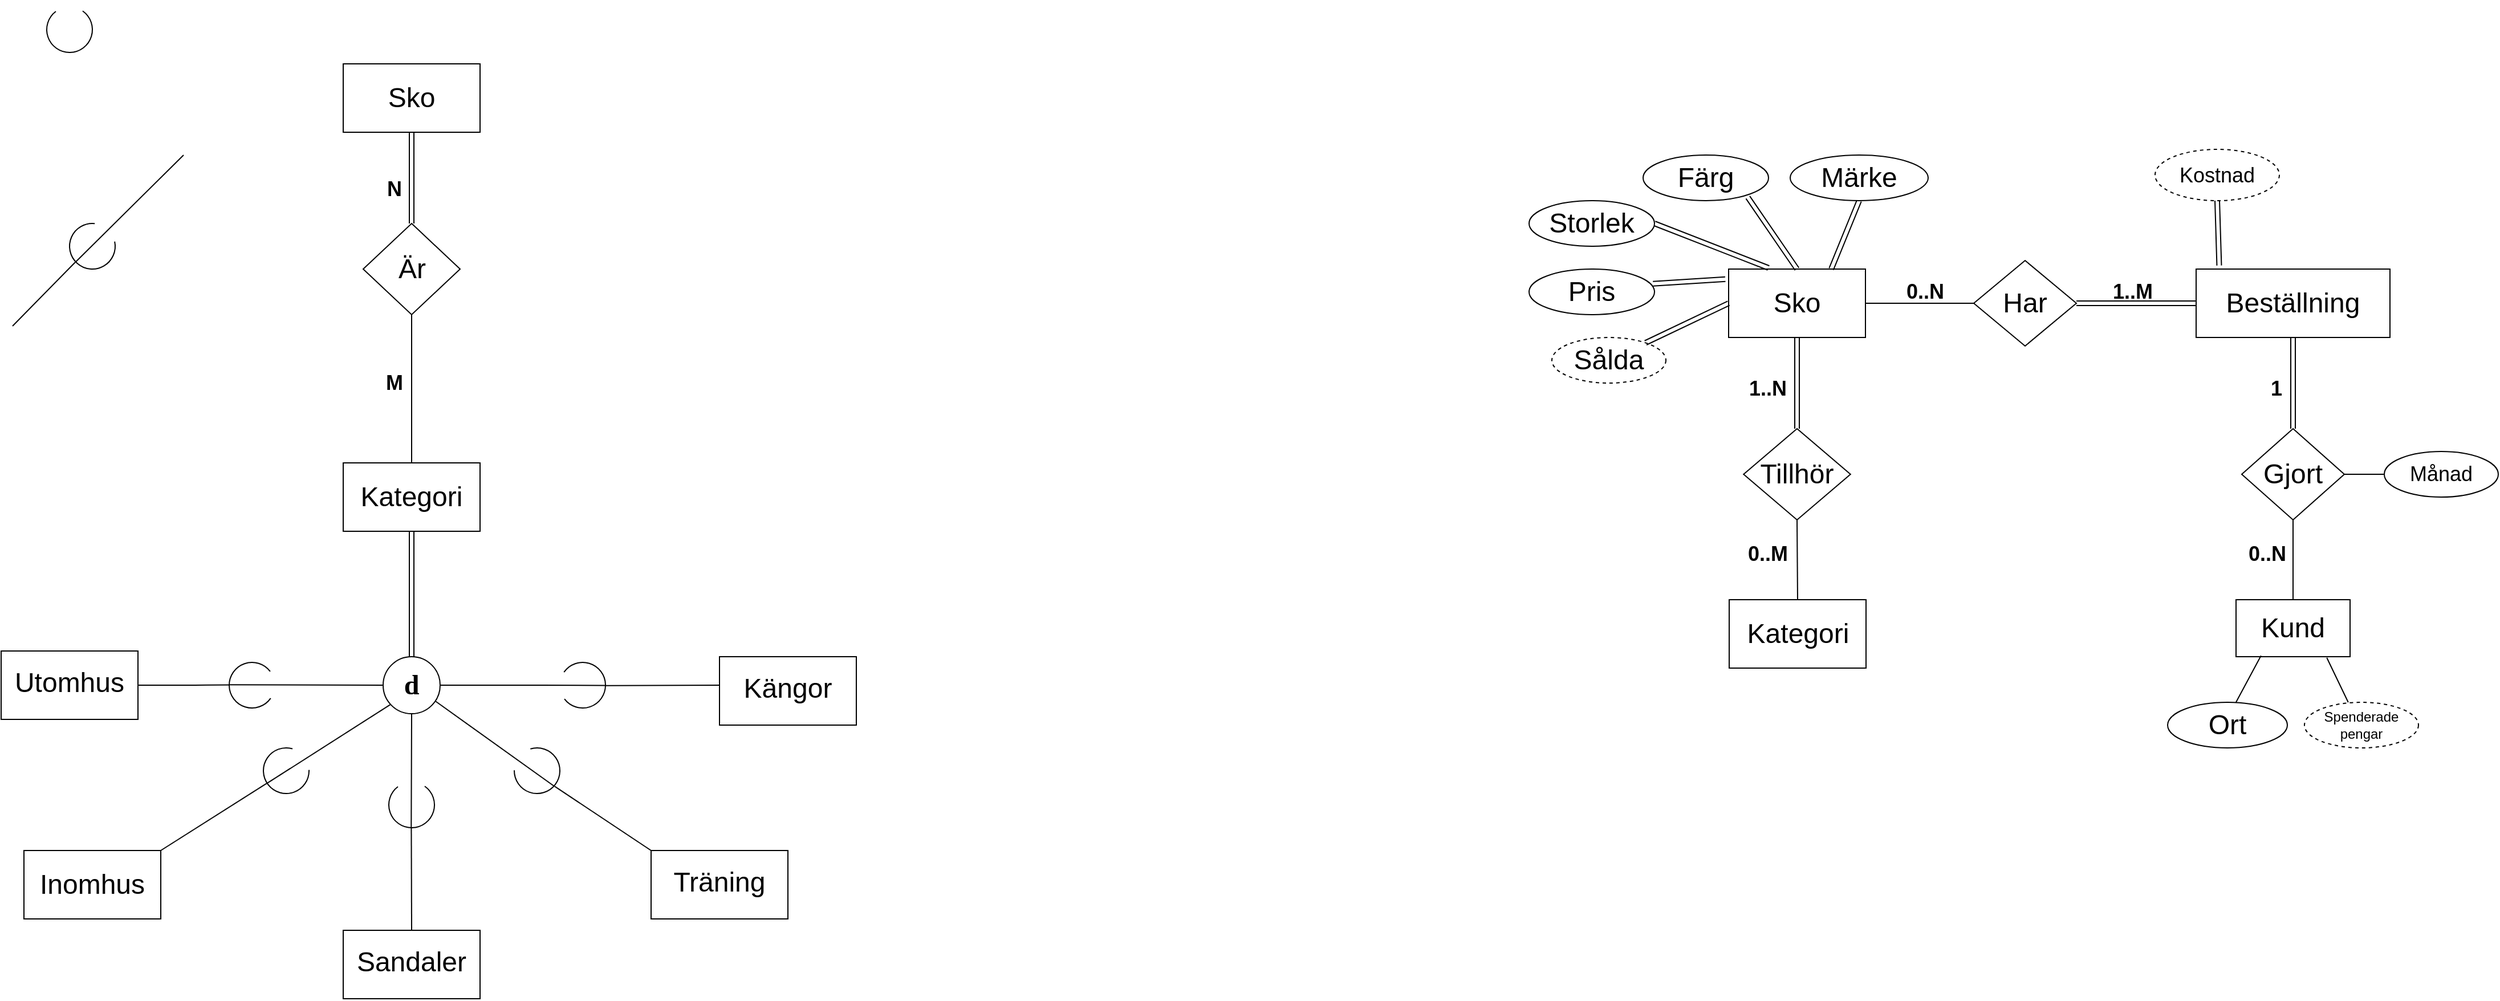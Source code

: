 <mxfile version="14.4.2" type="github">
  <diagram id="R2lEEEUBdFMjLlhIrx00" name="Page-1">
    <mxGraphModel dx="1155" dy="660" grid="1" gridSize="10" guides="1" tooltips="1" connect="1" arrows="1" fold="1" page="1" pageScale="1" pageWidth="850" pageHeight="1100" math="0" shadow="0" extFonts="Permanent Marker^https://fonts.googleapis.com/css?family=Permanent+Marker">
      <root>
        <mxCell id="0" />
        <mxCell id="1" parent="0" />
        <mxCell id="HfCs5Erz4kINuEijR7L9-4" style="edgeStyle=orthogonalEdgeStyle;rounded=0;orthogonalLoop=1;jettySize=auto;html=1;exitX=0.5;exitY=1;exitDx=0;exitDy=0;entryX=0.5;entryY=0;entryDx=0;entryDy=0;shape=link;" parent="1" source="HfCs5Erz4kINuEijR7L9-1" target="HfCs5Erz4kINuEijR7L9-2" edge="1">
          <mxGeometry relative="1" as="geometry" />
        </mxCell>
        <mxCell id="HfCs5Erz4kINuEijR7L9-1" value="&lt;font style=&quot;font-size: 24px&quot;&gt;Sko&lt;/font&gt;" style="rounded=0;whiteSpace=wrap;html=1;" parent="1" vertex="1">
          <mxGeometry x="350" y="110" width="120" height="60" as="geometry" />
        </mxCell>
        <mxCell id="HfCs5Erz4kINuEijR7L9-2" value="&lt;font style=&quot;font-size: 24px&quot;&gt;Är&lt;/font&gt;" style="rhombus;whiteSpace=wrap;html=1;" parent="1" vertex="1">
          <mxGeometry x="367.5" y="250" width="85" height="80" as="geometry" />
        </mxCell>
        <mxCell id="HfCs5Erz4kINuEijR7L9-18" style="edgeStyle=orthogonalEdgeStyle;shape=link;rounded=0;orthogonalLoop=1;jettySize=auto;html=1;exitX=0.5;exitY=1;exitDx=0;exitDy=0;entryX=0.5;entryY=0;entryDx=0;entryDy=0;" parent="1" source="HfCs5Erz4kINuEijR7L9-3" target="HfCs5Erz4kINuEijR7L9-17" edge="1">
          <mxGeometry relative="1" as="geometry" />
        </mxCell>
        <mxCell id="HfCs5Erz4kINuEijR7L9-3" value="&lt;font style=&quot;font-size: 24px&quot;&gt;Kategori&lt;/font&gt;" style="rounded=0;whiteSpace=wrap;html=1;" parent="1" vertex="1">
          <mxGeometry x="350" y="460" width="120" height="60" as="geometry" />
        </mxCell>
        <mxCell id="HfCs5Erz4kINuEijR7L9-5" value="" style="endArrow=none;html=1;entryX=0.5;entryY=1;entryDx=0;entryDy=0;exitX=0.5;exitY=0;exitDx=0;exitDy=0;" parent="1" source="HfCs5Erz4kINuEijR7L9-3" target="HfCs5Erz4kINuEijR7L9-2" edge="1">
          <mxGeometry width="50" height="50" relative="1" as="geometry">
            <mxPoint x="280" y="500" as="sourcePoint" />
            <mxPoint x="330" y="450" as="targetPoint" />
          </mxGeometry>
        </mxCell>
        <mxCell id="HfCs5Erz4kINuEijR7L9-8" value="&lt;font style=&quot;font-size: 18px&quot;&gt;&lt;b&gt;N&lt;/b&gt;&lt;/font&gt;" style="text;html=1;strokeColor=none;fillColor=none;align=center;verticalAlign=middle;whiteSpace=wrap;rounded=0;" parent="1" vertex="1">
          <mxGeometry x="380" y="210" width="30" height="20" as="geometry" />
        </mxCell>
        <mxCell id="HfCs5Erz4kINuEijR7L9-9" value="&lt;font style=&quot;font-size: 18px&quot;&gt;&lt;b&gt;M&lt;/b&gt;&lt;/font&gt;" style="text;html=1;strokeColor=none;fillColor=none;align=center;verticalAlign=middle;whiteSpace=wrap;rounded=0;" parent="1" vertex="1">
          <mxGeometry x="380" y="380" width="30" height="20" as="geometry" />
        </mxCell>
        <mxCell id="HfCs5Erz4kINuEijR7L9-10" value="" style="verticalLabelPosition=bottom;verticalAlign=top;html=1;shape=mxgraph.basic.arc;startAngle=0.3;endAngle=0.1;rotation=287;direction=south;" parent="1" vertex="1">
          <mxGeometry x="250" y="635" width="40" height="40" as="geometry" />
        </mxCell>
        <mxCell id="HfCs5Erz4kINuEijR7L9-11" value="" style="verticalLabelPosition=bottom;verticalAlign=top;html=1;shape=mxgraph.basic.arc;startAngle=0.3;endAngle=0.1;rotation=287;" parent="1" vertex="1">
          <mxGeometry x="90.004" y="60.004" width="40" height="40" as="geometry" />
        </mxCell>
        <mxCell id="HfCs5Erz4kINuEijR7L9-12" value="" style="endArrow=none;html=1;exitX=0.021;exitY=0.639;exitDx=0;exitDy=0;exitPerimeter=0;entryX=1;entryY=0.5;entryDx=0;entryDy=0;" parent="1" source="HfCs5Erz4kINuEijR7L9-10" target="HfCs5Erz4kINuEijR7L9-31" edge="1">
          <mxGeometry width="50" height="50" relative="1" as="geometry">
            <mxPoint x="310" y="800" as="sourcePoint" />
            <mxPoint x="170" y="655" as="targetPoint" />
            <Array as="points">
              <mxPoint x="220" y="655" />
            </Array>
          </mxGeometry>
        </mxCell>
        <mxCell id="HfCs5Erz4kINuEijR7L9-13" value="" style="endArrow=none;html=1;entryX=0.032;entryY=0.634;entryDx=0;entryDy=0;entryPerimeter=0;exitX=0;exitY=0.5;exitDx=0;exitDy=0;" parent="1" source="HfCs5Erz4kINuEijR7L9-17" target="HfCs5Erz4kINuEijR7L9-10" edge="1">
          <mxGeometry width="50" height="50" relative="1" as="geometry">
            <mxPoint x="350" y="730" as="sourcePoint" />
            <mxPoint x="290" y="700" as="targetPoint" />
          </mxGeometry>
        </mxCell>
        <mxCell id="HfCs5Erz4kINuEijR7L9-14" value="" style="verticalLabelPosition=bottom;verticalAlign=top;html=1;shape=mxgraph.basic.arc;startAngle=0.3;endAngle=0.1;rotation=287;" parent="1" vertex="1">
          <mxGeometry x="390.004" y="740.004" width="40" height="40" as="geometry" />
        </mxCell>
        <mxCell id="HfCs5Erz4kINuEijR7L9-15" value="" style="endArrow=none;html=1;entryX=0.021;entryY=0.639;entryDx=0;entryDy=0;entryPerimeter=0;exitX=0.5;exitY=0;exitDx=0;exitDy=0;" parent="1" source="HfCs5Erz4kINuEijR7L9-33" target="HfCs5Erz4kINuEijR7L9-14" edge="1">
          <mxGeometry width="50" height="50" relative="1" as="geometry">
            <mxPoint x="410.004" y="864.974" as="sourcePoint" />
            <mxPoint x="430.004" y="844.974" as="targetPoint" />
          </mxGeometry>
        </mxCell>
        <mxCell id="HfCs5Erz4kINuEijR7L9-16" value="" style="endArrow=none;html=1;exitX=0.032;exitY=0.634;exitDx=0;exitDy=0;exitPerimeter=0;entryX=0.5;entryY=1;entryDx=0;entryDy=0;" parent="1" source="HfCs5Erz4kINuEijR7L9-14" target="HfCs5Erz4kINuEijR7L9-17" edge="1">
          <mxGeometry width="50" height="50" relative="1" as="geometry">
            <mxPoint x="410.004" y="740.004" as="sourcePoint" />
            <mxPoint x="410.004" y="690.004" as="targetPoint" />
          </mxGeometry>
        </mxCell>
        <mxCell id="HfCs5Erz4kINuEijR7L9-17" value="&lt;font style=&quot;font-size: 24px&quot; data-font-src=&quot;https://fonts.googleapis.com/css?family=Permanent+Marker&quot; face=&quot;Georgia&quot;&gt;&lt;b&gt;d&lt;/b&gt;&lt;/font&gt;" style="ellipse;whiteSpace=wrap;html=1;aspect=fixed;" parent="1" vertex="1">
          <mxGeometry x="385" y="630" width="50" height="50" as="geometry" />
        </mxCell>
        <mxCell id="HfCs5Erz4kINuEijR7L9-19" value="" style="verticalLabelPosition=bottom;verticalAlign=top;html=1;shape=mxgraph.basic.arc;startAngle=0.3;endAngle=0.1;rotation=287;direction=north;" parent="1" vertex="1">
          <mxGeometry x="540.004" y="635.004" width="40" height="40" as="geometry" />
        </mxCell>
        <mxCell id="HfCs5Erz4kINuEijR7L9-20" value="" style="endArrow=none;html=1;exitX=0.021;exitY=0.639;exitDx=0;exitDy=0;exitPerimeter=0;entryX=1;entryY=0.5;entryDx=0;entryDy=0;" parent="1" source="HfCs5Erz4kINuEijR7L9-19" target="HfCs5Erz4kINuEijR7L9-17" edge="1">
          <mxGeometry width="50" height="50" relative="1" as="geometry">
            <mxPoint x="604.974" y="799.974" as="sourcePoint" />
            <mxPoint x="494.974" y="654.974" as="targetPoint" />
            <Array as="points">
              <mxPoint x="514.974" y="654.974" />
            </Array>
          </mxGeometry>
        </mxCell>
        <mxCell id="HfCs5Erz4kINuEijR7L9-21" value="" style="endArrow=none;html=1;entryX=0.032;entryY=0.634;entryDx=0;entryDy=0;entryPerimeter=0;exitX=-0.004;exitY=0.416;exitDx=0;exitDy=0;exitPerimeter=0;" parent="1" source="HfCs5Erz4kINuEijR7L9-35" target="HfCs5Erz4kINuEijR7L9-19" edge="1">
          <mxGeometry width="50" height="50" relative="1" as="geometry">
            <mxPoint x="679.974" y="654.974" as="sourcePoint" />
            <mxPoint x="584.974" y="699.974" as="targetPoint" />
          </mxGeometry>
        </mxCell>
        <mxCell id="HfCs5Erz4kINuEijR7L9-22" value="" style="verticalLabelPosition=bottom;verticalAlign=top;html=1;shape=mxgraph.basic.arc;startAngle=0.3;endAngle=0.1;rotation=-30;" parent="1" vertex="1">
          <mxGeometry x="110.004" y="250.004" width="40" height="40" as="geometry" />
        </mxCell>
        <mxCell id="HfCs5Erz4kINuEijR7L9-23" value="" style="endArrow=none;html=1;entryX=0;entryY=0.615;entryDx=0;entryDy=0;entryPerimeter=0;" parent="1" target="HfCs5Erz4kINuEijR7L9-22" edge="1">
          <mxGeometry width="50" height="50" relative="1" as="geometry">
            <mxPoint x="60" y="340" as="sourcePoint" />
            <mxPoint x="110" y="290" as="targetPoint" />
          </mxGeometry>
        </mxCell>
        <mxCell id="HfCs5Erz4kINuEijR7L9-24" value="" style="endArrow=none;html=1;exitX=-0.002;exitY=0.619;exitDx=0;exitDy=0;exitPerimeter=0;" parent="1" source="HfCs5Erz4kINuEijR7L9-22" edge="1">
          <mxGeometry width="50" height="50" relative="1" as="geometry">
            <mxPoint x="160" y="230" as="sourcePoint" />
            <mxPoint x="210" y="190" as="targetPoint" />
          </mxGeometry>
        </mxCell>
        <mxCell id="HfCs5Erz4kINuEijR7L9-25" value="" style="verticalLabelPosition=bottom;verticalAlign=top;html=1;shape=mxgraph.basic.arc;startAngle=0.3;endAngle=0.1;rotation=-20;" parent="1" vertex="1">
          <mxGeometry x="280.001" y="710.001" width="40" height="40" as="geometry" />
        </mxCell>
        <mxCell id="HfCs5Erz4kINuEijR7L9-26" value="" style="endArrow=none;html=1;entryX=0;entryY=0.615;entryDx=0;entryDy=0;entryPerimeter=0;exitX=1;exitY=0;exitDx=0;exitDy=0;" parent="1" source="HfCs5Erz4kINuEijR7L9-32" target="HfCs5Erz4kINuEijR7L9-25" edge="1">
          <mxGeometry width="50" height="50" relative="1" as="geometry">
            <mxPoint x="190" y="800" as="sourcePoint" />
            <mxPoint x="247.317" y="787.317" as="targetPoint" />
          </mxGeometry>
        </mxCell>
        <mxCell id="HfCs5Erz4kINuEijR7L9-27" value="" style="endArrow=none;html=1;exitX=-0.002;exitY=0.619;exitDx=0;exitDy=0;exitPerimeter=0;entryX=0.125;entryY=0.841;entryDx=0;entryDy=0;entryPerimeter=0;" parent="1" source="HfCs5Erz4kINuEijR7L9-25" target="HfCs5Erz4kINuEijR7L9-17" edge="1">
          <mxGeometry width="50" height="50" relative="1" as="geometry">
            <mxPoint x="297.317" y="727.317" as="sourcePoint" />
            <mxPoint x="347.317" y="687.317" as="targetPoint" />
          </mxGeometry>
        </mxCell>
        <mxCell id="HfCs5Erz4kINuEijR7L9-28" value="" style="verticalLabelPosition=bottom;verticalAlign=top;html=1;shape=mxgraph.basic.arc;startAngle=0.3;endAngle=0.1;rotation=-35;direction=north;" parent="1" vertex="1">
          <mxGeometry x="500.004" y="710.004" width="40" height="40" as="geometry" />
        </mxCell>
        <mxCell id="HfCs5Erz4kINuEijR7L9-29" value="" style="endArrow=none;html=1;entryX=0.914;entryY=0.778;entryDx=0;entryDy=0;entryPerimeter=0;exitX=0;exitY=0.615;exitDx=0;exitDy=0;exitPerimeter=0;" parent="1" source="HfCs5Erz4kINuEijR7L9-28" target="HfCs5Erz4kINuEijR7L9-17" edge="1">
          <mxGeometry width="50" height="50" relative="1" as="geometry">
            <mxPoint x="582.951" y="862.951" as="sourcePoint" />
            <mxPoint x="525.634" y="875.634" as="targetPoint" />
          </mxGeometry>
        </mxCell>
        <mxCell id="HfCs5Erz4kINuEijR7L9-30" value="" style="endArrow=none;html=1;entryX=-0.002;entryY=0.619;entryDx=0;entryDy=0;entryPerimeter=0;exitX=0;exitY=0;exitDx=0;exitDy=0;" parent="1" source="HfCs5Erz4kINuEijR7L9-34" target="HfCs5Erz4kINuEijR7L9-28" edge="1">
          <mxGeometry width="50" height="50" relative="1" as="geometry">
            <mxPoint x="620" y="800" as="sourcePoint" />
            <mxPoint x="632.951" y="802.951" as="targetPoint" />
          </mxGeometry>
        </mxCell>
        <mxCell id="HfCs5Erz4kINuEijR7L9-31" value="&lt;span style=&quot;line-height: 115%&quot;&gt;&lt;font style=&quot;font-size: 24px&quot;&gt;Utomhus&lt;/font&gt;&lt;/span&gt;" style="rounded=0;whiteSpace=wrap;html=1;" parent="1" vertex="1">
          <mxGeometry x="50" y="625" width="120" height="60" as="geometry" />
        </mxCell>
        <mxCell id="HfCs5Erz4kINuEijR7L9-32" value="&lt;span style=&quot;font-size: 24px&quot;&gt;Inomhus&lt;/span&gt;" style="rounded=0;whiteSpace=wrap;html=1;" parent="1" vertex="1">
          <mxGeometry x="70" y="800" width="120" height="60" as="geometry" />
        </mxCell>
        <mxCell id="HfCs5Erz4kINuEijR7L9-33" value="&lt;span style=&quot;line-height: 115%&quot;&gt;&lt;font style=&quot;font-size: 24px&quot;&gt;Sandaler&lt;/font&gt;&lt;/span&gt;" style="rounded=0;whiteSpace=wrap;html=1;" parent="1" vertex="1">
          <mxGeometry x="350" y="870" width="120" height="60" as="geometry" />
        </mxCell>
        <mxCell id="HfCs5Erz4kINuEijR7L9-34" value="&lt;span style=&quot;line-height: 115%&quot;&gt;&lt;font style=&quot;font-size: 24px&quot;&gt;Träning&lt;/font&gt;&lt;/span&gt;" style="rounded=0;whiteSpace=wrap;html=1;" parent="1" vertex="1">
          <mxGeometry x="620" y="800" width="120" height="60" as="geometry" />
        </mxCell>
        <mxCell id="HfCs5Erz4kINuEijR7L9-35" value="&lt;span style=&quot;line-height: 115%&quot;&gt;&lt;font style=&quot;font-size: 24px&quot;&gt;Kängor&lt;/font&gt;&lt;/span&gt;" style="rounded=0;whiteSpace=wrap;html=1;" parent="1" vertex="1">
          <mxGeometry x="680" y="630" width="120" height="60" as="geometry" />
        </mxCell>
        <mxCell id="O-Rrw1qbXzoUmUECSiZ4-1" style="rounded=0;orthogonalLoop=1;jettySize=auto;html=1;exitX=0.5;exitY=1;exitDx=0;exitDy=0;entryX=0.5;entryY=0;entryDx=0;entryDy=0;shape=link;" edge="1" source="O-Rrw1qbXzoUmUECSiZ4-2" target="O-Rrw1qbXzoUmUECSiZ4-3" parent="1">
          <mxGeometry relative="1" as="geometry" />
        </mxCell>
        <mxCell id="O-Rrw1qbXzoUmUECSiZ4-2" value="&lt;font style=&quot;font-size: 24px&quot;&gt;Sko&lt;/font&gt;" style="rounded=0;whiteSpace=wrap;html=1;" vertex="1" parent="1">
          <mxGeometry x="1565" y="290" width="120" height="60" as="geometry" />
        </mxCell>
        <mxCell id="O-Rrw1qbXzoUmUECSiZ4-3" value="&lt;font style=&quot;font-size: 24px&quot;&gt;Tillhör&lt;/font&gt;" style="rhombus;whiteSpace=wrap;html=1;" vertex="1" parent="1">
          <mxGeometry x="1578.13" y="430" width="93.75" height="80" as="geometry" />
        </mxCell>
        <mxCell id="O-Rrw1qbXzoUmUECSiZ4-5" value="&lt;font style=&quot;font-size: 24px&quot;&gt;Kategori&lt;/font&gt;" style="rounded=0;whiteSpace=wrap;html=1;" vertex="1" parent="1">
          <mxGeometry x="1565.5" y="580" width="120" height="60" as="geometry" />
        </mxCell>
        <mxCell id="O-Rrw1qbXzoUmUECSiZ4-6" value="" style="endArrow=none;html=1;entryX=0.5;entryY=1;entryDx=0;entryDy=0;exitX=0.5;exitY=0;exitDx=0;exitDy=0;" edge="1" source="O-Rrw1qbXzoUmUECSiZ4-5" target="O-Rrw1qbXzoUmUECSiZ4-3" parent="1">
          <mxGeometry width="50" height="50" relative="1" as="geometry">
            <mxPoint x="1495" y="680" as="sourcePoint" />
            <mxPoint x="1545" y="630" as="targetPoint" />
          </mxGeometry>
        </mxCell>
        <mxCell id="O-Rrw1qbXzoUmUECSiZ4-7" value="&lt;font style=&quot;font-size: 18px&quot;&gt;&lt;b&gt;1..N&lt;/b&gt;&lt;/font&gt;" style="text;html=1;strokeColor=none;fillColor=none;align=center;verticalAlign=middle;whiteSpace=wrap;rounded=0;" vertex="1" parent="1">
          <mxGeometry x="1580" y="385" width="39" height="20" as="geometry" />
        </mxCell>
        <mxCell id="O-Rrw1qbXzoUmUECSiZ4-8" value="&lt;font style=&quot;font-size: 18px&quot;&gt;&lt;b&gt;0..M&lt;/b&gt;&lt;/font&gt;" style="text;html=1;strokeColor=none;fillColor=none;align=center;verticalAlign=middle;whiteSpace=wrap;rounded=0;" vertex="1" parent="1">
          <mxGeometry x="1572" y="530" width="55" height="20" as="geometry" />
        </mxCell>
        <mxCell id="O-Rrw1qbXzoUmUECSiZ4-37" style="shape=link;rounded=0;orthogonalLoop=1;jettySize=auto;html=1;exitX=0.988;exitY=0.321;exitDx=0;exitDy=0;entryX=-0.024;entryY=0.148;entryDx=0;entryDy=0;entryPerimeter=0;exitPerimeter=0;" edge="1" parent="1" source="O-Rrw1qbXzoUmUECSiZ4-32" target="O-Rrw1qbXzoUmUECSiZ4-2">
          <mxGeometry relative="1" as="geometry" />
        </mxCell>
        <mxCell id="O-Rrw1qbXzoUmUECSiZ4-32" value="&lt;font style=&quot;font-size: 24px&quot;&gt;Pris&lt;/font&gt;" style="ellipse;whiteSpace=wrap;html=1;" vertex="1" parent="1">
          <mxGeometry x="1390" y="290" width="110" height="40" as="geometry" />
        </mxCell>
        <mxCell id="O-Rrw1qbXzoUmUECSiZ4-35" style="rounded=0;orthogonalLoop=1;jettySize=auto;html=1;exitX=0.835;exitY=0.926;exitDx=0;exitDy=0;shape=link;entryX=0.5;entryY=0;entryDx=0;entryDy=0;exitPerimeter=0;" edge="1" source="O-Rrw1qbXzoUmUECSiZ4-36" parent="1" target="O-Rrw1qbXzoUmUECSiZ4-2">
          <mxGeometry relative="1" as="geometry">
            <mxPoint x="1590" y="289" as="targetPoint" />
          </mxGeometry>
        </mxCell>
        <mxCell id="O-Rrw1qbXzoUmUECSiZ4-36" value="&lt;font style=&quot;font-size: 24px&quot;&gt;Färg&lt;/font&gt;" style="ellipse;whiteSpace=wrap;html=1;" vertex="1" parent="1">
          <mxGeometry x="1490" y="190" width="110" height="40" as="geometry" />
        </mxCell>
        <mxCell id="O-Rrw1qbXzoUmUECSiZ4-41" style="edgeStyle=none;shape=link;rounded=0;orthogonalLoop=1;jettySize=auto;html=1;exitX=1;exitY=0.5;exitDx=0;exitDy=0;" edge="1" parent="1" source="O-Rrw1qbXzoUmUECSiZ4-40">
          <mxGeometry relative="1" as="geometry">
            <mxPoint x="1600" y="289" as="targetPoint" />
          </mxGeometry>
        </mxCell>
        <mxCell id="O-Rrw1qbXzoUmUECSiZ4-40" value="&lt;font style=&quot;font-size: 24px&quot;&gt;Storlek&lt;/font&gt;" style="ellipse;whiteSpace=wrap;html=1;" vertex="1" parent="1">
          <mxGeometry x="1390" y="230" width="110" height="40" as="geometry" />
        </mxCell>
        <mxCell id="O-Rrw1qbXzoUmUECSiZ4-43" style="edgeStyle=none;shape=link;rounded=0;orthogonalLoop=1;jettySize=auto;html=1;exitX=0.5;exitY=1;exitDx=0;exitDy=0;entryX=0.75;entryY=0;entryDx=0;entryDy=0;" edge="1" parent="1" source="O-Rrw1qbXzoUmUECSiZ4-42" target="O-Rrw1qbXzoUmUECSiZ4-2">
          <mxGeometry relative="1" as="geometry">
            <mxPoint x="1630" y="288" as="targetPoint" />
          </mxGeometry>
        </mxCell>
        <mxCell id="O-Rrw1qbXzoUmUECSiZ4-42" value="&lt;font style=&quot;font-size: 24px&quot;&gt;Märke&lt;/font&gt;" style="ellipse;whiteSpace=wrap;html=1;" vertex="1" parent="1">
          <mxGeometry x="1619" y="190" width="121" height="40" as="geometry" />
        </mxCell>
        <mxCell id="O-Rrw1qbXzoUmUECSiZ4-50" value="&lt;font style=&quot;font-size: 24px&quot;&gt;Beställning&lt;/font&gt;" style="rounded=0;whiteSpace=wrap;html=1;" vertex="1" parent="1">
          <mxGeometry x="1975" y="290" width="170" height="60" as="geometry" />
        </mxCell>
        <mxCell id="O-Rrw1qbXzoUmUECSiZ4-53" value="&lt;font style=&quot;font-size: 24px&quot;&gt;Har&lt;/font&gt;" style="rhombus;whiteSpace=wrap;html=1;" vertex="1" parent="1">
          <mxGeometry x="1780" y="282.5" width="90" height="75" as="geometry" />
        </mxCell>
        <mxCell id="O-Rrw1qbXzoUmUECSiZ4-54" value="" style="endArrow=none;html=1;entryX=1;entryY=0.5;entryDx=0;entryDy=0;shape=link;" edge="1" target="O-Rrw1qbXzoUmUECSiZ4-53" parent="1">
          <mxGeometry width="50" height="50" relative="1" as="geometry">
            <mxPoint x="1975" y="320" as="sourcePoint" />
            <mxPoint x="2078.75" y="460" as="targetPoint" />
          </mxGeometry>
        </mxCell>
        <mxCell id="O-Rrw1qbXzoUmUECSiZ4-55" value="&lt;font style=&quot;font-size: 18px&quot;&gt;&lt;b&gt;1..M&lt;/b&gt;&lt;/font&gt;" style="text;html=1;strokeColor=none;fillColor=none;align=center;verticalAlign=middle;whiteSpace=wrap;rounded=0;" vertex="1" parent="1">
          <mxGeometry x="1900" y="300" width="39" height="20" as="geometry" />
        </mxCell>
        <mxCell id="O-Rrw1qbXzoUmUECSiZ4-56" value="&lt;font style=&quot;font-size: 18px&quot;&gt;&lt;b&gt;0..N&lt;/b&gt;&lt;/font&gt;" style="text;html=1;strokeColor=none;fillColor=none;align=center;verticalAlign=middle;whiteSpace=wrap;rounded=0;" vertex="1" parent="1">
          <mxGeometry x="1710" y="300" width="55" height="20" as="geometry" />
        </mxCell>
        <mxCell id="O-Rrw1qbXzoUmUECSiZ4-58" value="" style="endArrow=none;html=1;exitX=1;exitY=0.5;exitDx=0;exitDy=0;entryX=0;entryY=0.5;entryDx=0;entryDy=0;" edge="1" parent="1" source="O-Rrw1qbXzoUmUECSiZ4-2" target="O-Rrw1qbXzoUmUECSiZ4-53">
          <mxGeometry width="50" height="50" relative="1" as="geometry">
            <mxPoint x="1830" y="580" as="sourcePoint" />
            <mxPoint x="1843" y="435" as="targetPoint" />
          </mxGeometry>
        </mxCell>
        <mxCell id="O-Rrw1qbXzoUmUECSiZ4-61" value="&lt;font style=&quot;font-size: 18px&quot;&gt;Kostnad&lt;/font&gt;" style="ellipse;whiteSpace=wrap;html=1;align=center;dashed=1;" vertex="1" parent="1">
          <mxGeometry x="1939" y="185" width="109" height="45" as="geometry" />
        </mxCell>
        <mxCell id="O-Rrw1qbXzoUmUECSiZ4-62" value="" style="endArrow=none;html=1;entryX=0.5;entryY=1;entryDx=0;entryDy=0;exitX=0.119;exitY=-0.052;exitDx=0;exitDy=0;shape=link;exitPerimeter=0;" edge="1" parent="1" source="O-Rrw1qbXzoUmUECSiZ4-50" target="O-Rrw1qbXzoUmUECSiZ4-61">
          <mxGeometry width="50" height="50" relative="1" as="geometry">
            <mxPoint x="2110" y="550" as="sourcePoint" />
            <mxPoint x="2160" y="500" as="targetPoint" />
          </mxGeometry>
        </mxCell>
        <mxCell id="O-Rrw1qbXzoUmUECSiZ4-66" value="&lt;font style=&quot;font-size: 24px&quot;&gt;Gjort&lt;/font&gt;" style="rhombus;whiteSpace=wrap;html=1;" vertex="1" parent="1">
          <mxGeometry x="2015" y="430" width="90" height="80" as="geometry" />
        </mxCell>
        <mxCell id="O-Rrw1qbXzoUmUECSiZ4-67" value="" style="endArrow=none;html=1;entryX=0.5;entryY=1;entryDx=0;entryDy=0;shape=link;" edge="1" parent="1" source="O-Rrw1qbXzoUmUECSiZ4-66" target="O-Rrw1qbXzoUmUECSiZ4-50">
          <mxGeometry width="50" height="50" relative="1" as="geometry">
            <mxPoint x="2020" y="430" as="sourcePoint" />
            <mxPoint x="2070" y="380" as="targetPoint" />
          </mxGeometry>
        </mxCell>
        <mxCell id="O-Rrw1qbXzoUmUECSiZ4-68" value="&lt;span style=&quot;font-size: 18px&quot;&gt;&lt;b&gt;1&lt;/b&gt;&lt;/span&gt;" style="text;html=1;strokeColor=none;fillColor=none;align=center;verticalAlign=middle;whiteSpace=wrap;rounded=0;" vertex="1" parent="1">
          <mxGeometry x="2028" y="385" width="35" height="20" as="geometry" />
        </mxCell>
        <mxCell id="O-Rrw1qbXzoUmUECSiZ4-69" value="" style="endArrow=none;html=1;entryX=0.5;entryY=1;entryDx=0;entryDy=0;exitX=0.5;exitY=0;exitDx=0;exitDy=0;" edge="1" parent="1" source="O-Rrw1qbXzoUmUECSiZ4-70" target="O-Rrw1qbXzoUmUECSiZ4-66">
          <mxGeometry width="50" height="50" relative="1" as="geometry">
            <mxPoint x="2060" y="620" as="sourcePoint" />
            <mxPoint x="2100" y="570" as="targetPoint" />
          </mxGeometry>
        </mxCell>
        <mxCell id="O-Rrw1qbXzoUmUECSiZ4-70" value="&lt;font style=&quot;font-size: 24px&quot;&gt;Kund&lt;/font&gt;" style="rounded=0;whiteSpace=wrap;html=1;" vertex="1" parent="1">
          <mxGeometry x="2010" y="580" width="100" height="50" as="geometry" />
        </mxCell>
        <mxCell id="O-Rrw1qbXzoUmUECSiZ4-71" value="&lt;font style=&quot;font-size: 18px&quot;&gt;&lt;b&gt;0..N&lt;/b&gt;&lt;/font&gt;" style="text;html=1;strokeColor=none;fillColor=none;align=center;verticalAlign=middle;whiteSpace=wrap;rounded=0;" vertex="1" parent="1">
          <mxGeometry x="2015" y="530" width="45" height="20" as="geometry" />
        </mxCell>
        <mxCell id="O-Rrw1qbXzoUmUECSiZ4-72" value="&lt;font style=&quot;font-size: 24px&quot;&gt;Ort&lt;/font&gt;" style="ellipse;whiteSpace=wrap;html=1;" vertex="1" parent="1">
          <mxGeometry x="1950" y="670" width="105" height="40" as="geometry" />
        </mxCell>
        <mxCell id="O-Rrw1qbXzoUmUECSiZ4-74" value="" style="endArrow=none;html=1;entryX=0.219;entryY=0.983;entryDx=0;entryDy=0;exitX=0.571;exitY=0;exitDx=0;exitDy=0;entryPerimeter=0;exitPerimeter=0;" edge="1" parent="1" source="O-Rrw1qbXzoUmUECSiZ4-72" target="O-Rrw1qbXzoUmUECSiZ4-70">
          <mxGeometry width="50" height="50" relative="1" as="geometry">
            <mxPoint x="1890" y="540" as="sourcePoint" />
            <mxPoint x="1940" y="490" as="targetPoint" />
          </mxGeometry>
        </mxCell>
        <mxCell id="O-Rrw1qbXzoUmUECSiZ4-75" value="&lt;font style=&quot;font-size: 12px&quot;&gt;Spenderade pengar&lt;/font&gt;" style="ellipse;whiteSpace=wrap;html=1;align=center;dashed=1;" vertex="1" parent="1">
          <mxGeometry x="2070" y="670" width="100" height="40" as="geometry" />
        </mxCell>
        <mxCell id="O-Rrw1qbXzoUmUECSiZ4-76" value="" style="endArrow=none;html=1;entryX=0.796;entryY=1.017;entryDx=0;entryDy=0;entryPerimeter=0;exitX=0.384;exitY=0;exitDx=0;exitDy=0;exitPerimeter=0;" edge="1" parent="1" source="O-Rrw1qbXzoUmUECSiZ4-75" target="O-Rrw1qbXzoUmUECSiZ4-70">
          <mxGeometry width="50" height="50" relative="1" as="geometry">
            <mxPoint x="2200" y="670" as="sourcePoint" />
            <mxPoint x="2250" y="620" as="targetPoint" />
          </mxGeometry>
        </mxCell>
        <mxCell id="O-Rrw1qbXzoUmUECSiZ4-78" value="&lt;font style=&quot;font-size: 24px&quot;&gt;Sålda&lt;/font&gt;" style="ellipse;whiteSpace=wrap;html=1;align=center;dashed=1;" vertex="1" parent="1">
          <mxGeometry x="1410" y="350" width="100" height="40" as="geometry" />
        </mxCell>
        <mxCell id="O-Rrw1qbXzoUmUECSiZ4-79" value="" style="endArrow=none;html=1;entryX=0;entryY=0.5;entryDx=0;entryDy=0;shape=link;" edge="1" parent="1" source="O-Rrw1qbXzoUmUECSiZ4-78" target="O-Rrw1qbXzoUmUECSiZ4-2">
          <mxGeometry width="50" height="50" relative="1" as="geometry">
            <mxPoint x="1290" y="460" as="sourcePoint" />
            <mxPoint x="1340" y="410" as="targetPoint" />
          </mxGeometry>
        </mxCell>
        <mxCell id="O-Rrw1qbXzoUmUECSiZ4-81" value="&lt;font style=&quot;font-size: 18px&quot;&gt;Månad&lt;/font&gt;" style="ellipse;whiteSpace=wrap;html=1;" vertex="1" parent="1">
          <mxGeometry x="2140" y="450" width="100" height="40" as="geometry" />
        </mxCell>
        <mxCell id="O-Rrw1qbXzoUmUECSiZ4-82" value="" style="endArrow=none;html=1;entryX=0;entryY=0.5;entryDx=0;entryDy=0;exitX=1;exitY=0.5;exitDx=0;exitDy=0;" edge="1" parent="1" source="O-Rrw1qbXzoUmUECSiZ4-66" target="O-Rrw1qbXzoUmUECSiZ4-81">
          <mxGeometry width="50" height="50" relative="1" as="geometry">
            <mxPoint x="2140" y="580" as="sourcePoint" />
            <mxPoint x="2190" y="530" as="targetPoint" />
          </mxGeometry>
        </mxCell>
      </root>
    </mxGraphModel>
  </diagram>
</mxfile>
